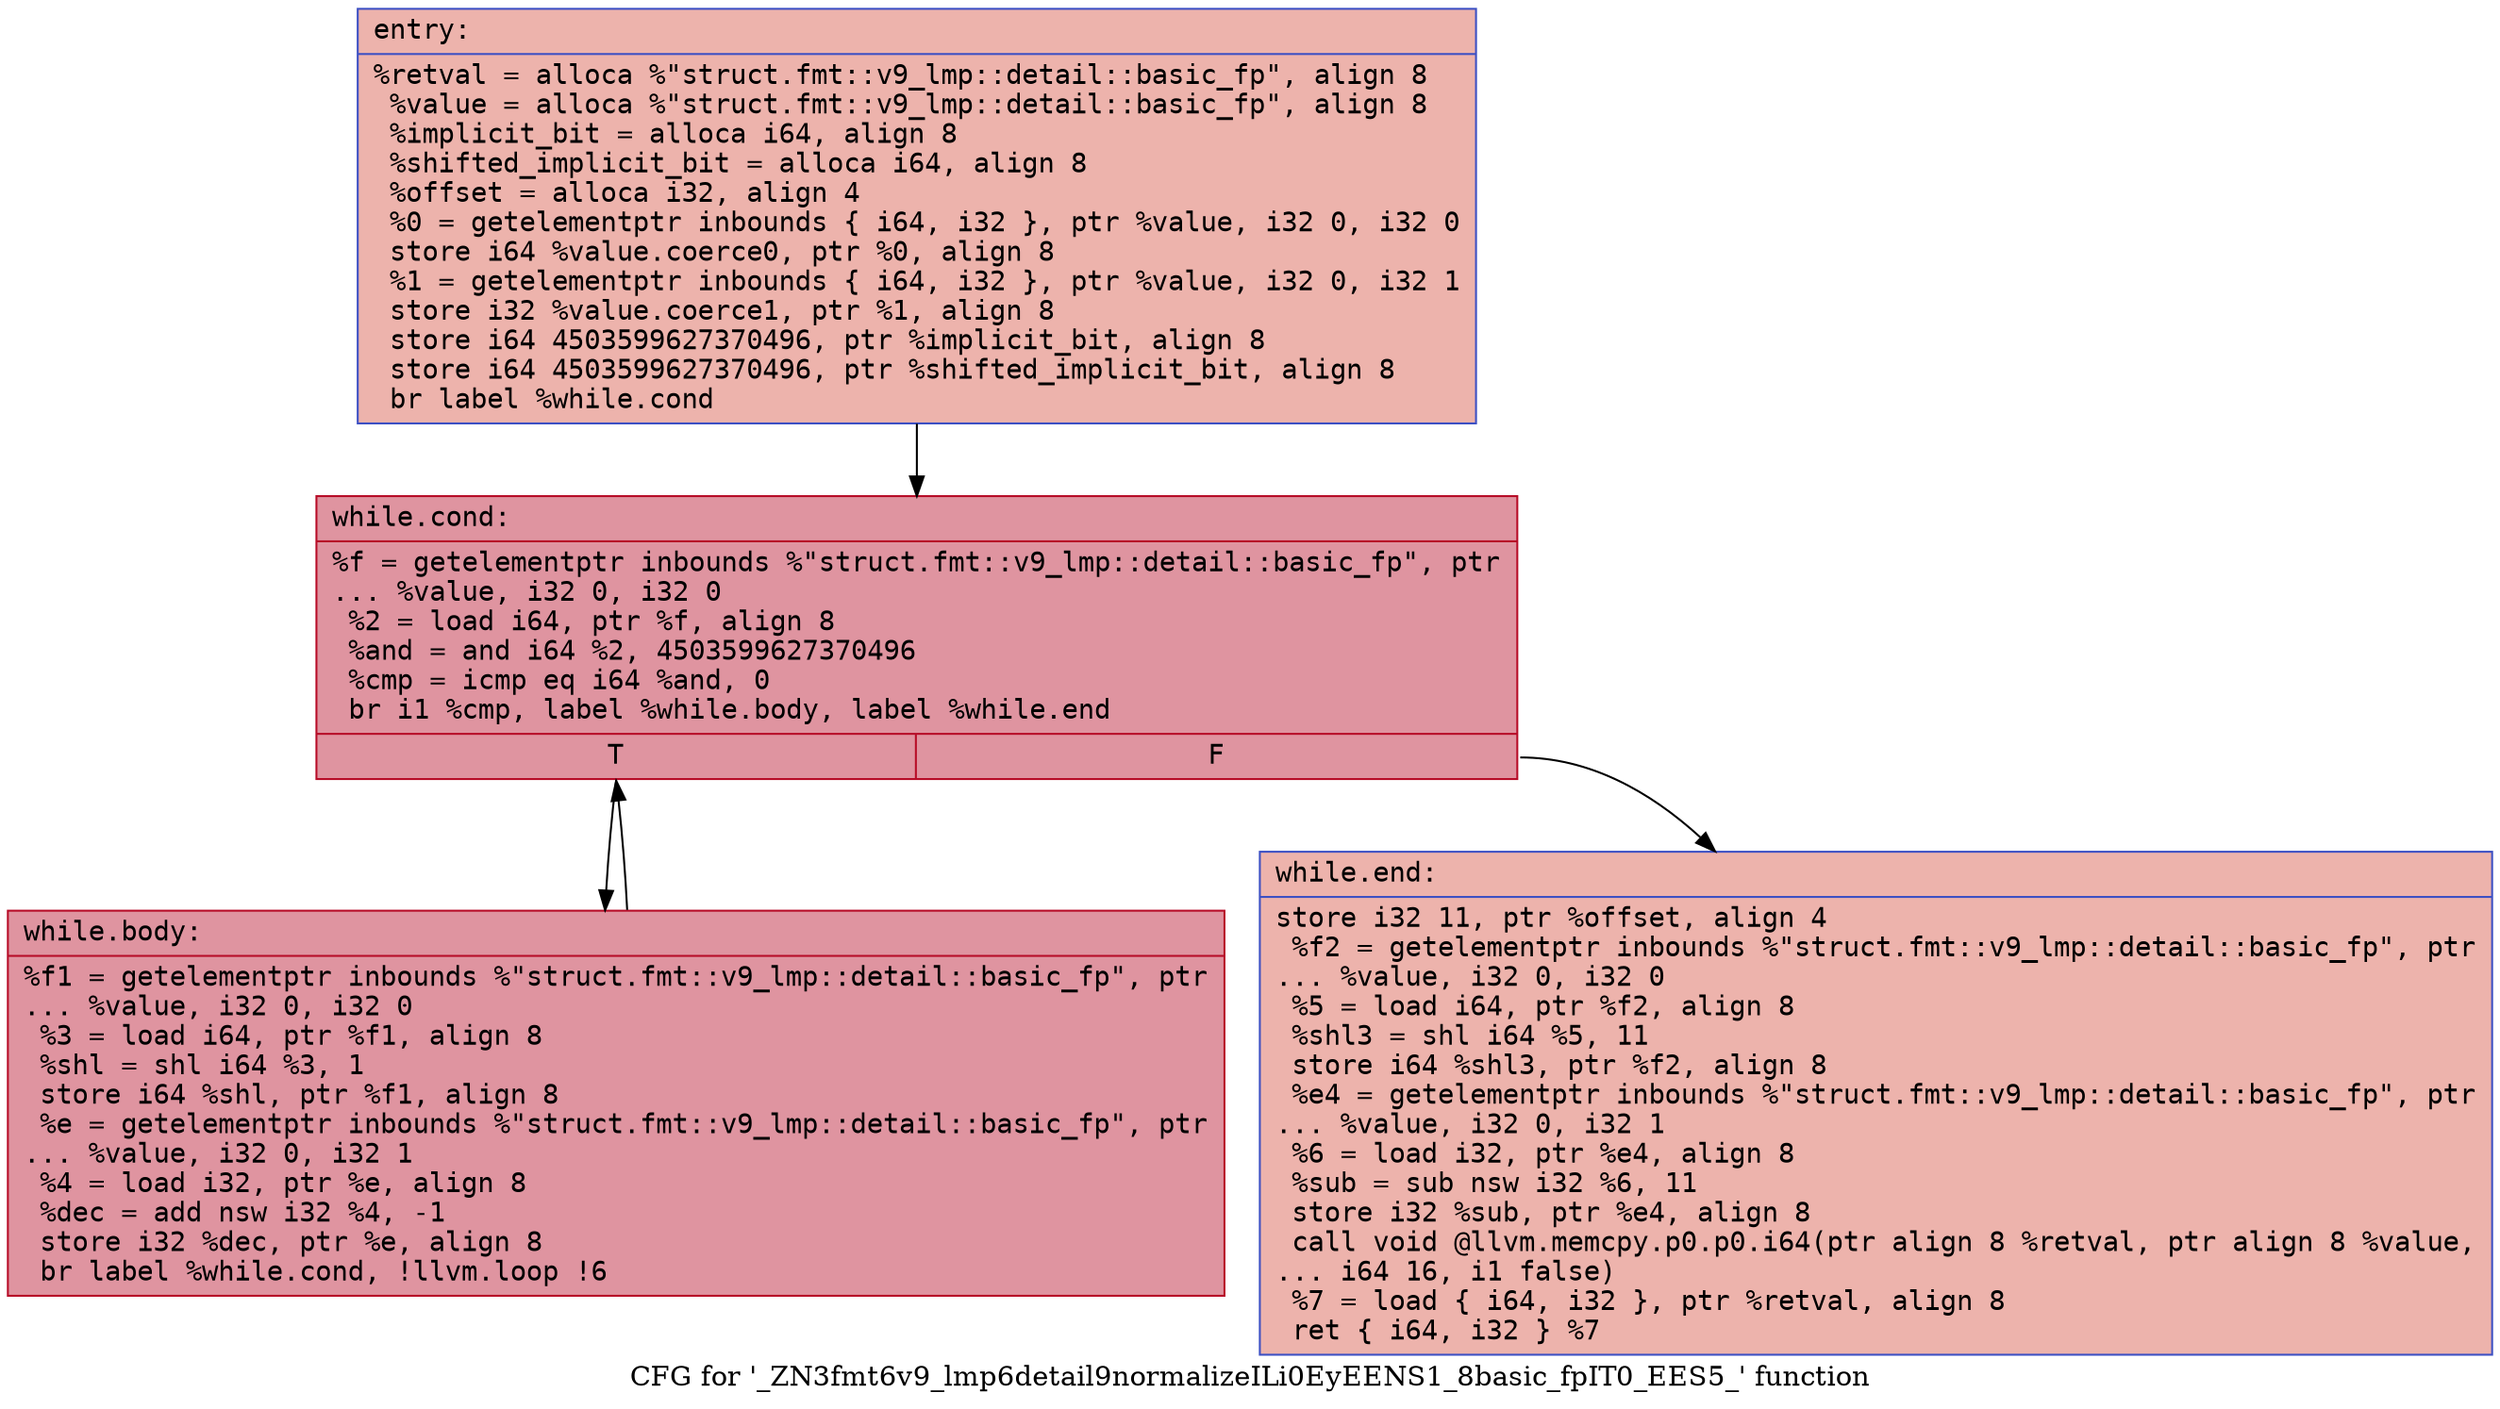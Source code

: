 digraph "CFG for '_ZN3fmt6v9_lmp6detail9normalizeILi0EyEENS1_8basic_fpIT0_EES5_' function" {
	label="CFG for '_ZN3fmt6v9_lmp6detail9normalizeILi0EyEENS1_8basic_fpIT0_EES5_' function";

	Node0x556bfebd3e20 [shape=record,color="#3d50c3ff", style=filled, fillcolor="#d6524470" fontname="Courier",label="{entry:\l|  %retval = alloca %\"struct.fmt::v9_lmp::detail::basic_fp\", align 8\l  %value = alloca %\"struct.fmt::v9_lmp::detail::basic_fp\", align 8\l  %implicit_bit = alloca i64, align 8\l  %shifted_implicit_bit = alloca i64, align 8\l  %offset = alloca i32, align 4\l  %0 = getelementptr inbounds \{ i64, i32 \}, ptr %value, i32 0, i32 0\l  store i64 %value.coerce0, ptr %0, align 8\l  %1 = getelementptr inbounds \{ i64, i32 \}, ptr %value, i32 0, i32 1\l  store i32 %value.coerce1, ptr %1, align 8\l  store i64 4503599627370496, ptr %implicit_bit, align 8\l  store i64 4503599627370496, ptr %shifted_implicit_bit, align 8\l  br label %while.cond\l}"];
	Node0x556bfebd3e20 -> Node0x556bfebd4540[tooltip="entry -> while.cond\nProbability 100.00%" ];
	Node0x556bfebd4540 [shape=record,color="#b70d28ff", style=filled, fillcolor="#b70d2870" fontname="Courier",label="{while.cond:\l|  %f = getelementptr inbounds %\"struct.fmt::v9_lmp::detail::basic_fp\", ptr\l... %value, i32 0, i32 0\l  %2 = load i64, ptr %f, align 8\l  %and = and i64 %2, 4503599627370496\l  %cmp = icmp eq i64 %and, 0\l  br i1 %cmp, label %while.body, label %while.end\l|{<s0>T|<s1>F}}"];
	Node0x556bfebd4540:s0 -> Node0x556bfebd5260[tooltip="while.cond -> while.body\nProbability 96.88%" ];
	Node0x556bfebd4540:s1 -> Node0x556bfebd5450[tooltip="while.cond -> while.end\nProbability 3.12%" ];
	Node0x556bfebd5260 [shape=record,color="#b70d28ff", style=filled, fillcolor="#b70d2870" fontname="Courier",label="{while.body:\l|  %f1 = getelementptr inbounds %\"struct.fmt::v9_lmp::detail::basic_fp\", ptr\l... %value, i32 0, i32 0\l  %3 = load i64, ptr %f1, align 8\l  %shl = shl i64 %3, 1\l  store i64 %shl, ptr %f1, align 8\l  %e = getelementptr inbounds %\"struct.fmt::v9_lmp::detail::basic_fp\", ptr\l... %value, i32 0, i32 1\l  %4 = load i32, ptr %e, align 8\l  %dec = add nsw i32 %4, -1\l  store i32 %dec, ptr %e, align 8\l  br label %while.cond, !llvm.loop !6\l}"];
	Node0x556bfebd5260 -> Node0x556bfebd4540[tooltip="while.body -> while.cond\nProbability 100.00%" ];
	Node0x556bfebd5450 [shape=record,color="#3d50c3ff", style=filled, fillcolor="#d6524470" fontname="Courier",label="{while.end:\l|  store i32 11, ptr %offset, align 4\l  %f2 = getelementptr inbounds %\"struct.fmt::v9_lmp::detail::basic_fp\", ptr\l... %value, i32 0, i32 0\l  %5 = load i64, ptr %f2, align 8\l  %shl3 = shl i64 %5, 11\l  store i64 %shl3, ptr %f2, align 8\l  %e4 = getelementptr inbounds %\"struct.fmt::v9_lmp::detail::basic_fp\", ptr\l... %value, i32 0, i32 1\l  %6 = load i32, ptr %e4, align 8\l  %sub = sub nsw i32 %6, 11\l  store i32 %sub, ptr %e4, align 8\l  call void @llvm.memcpy.p0.p0.i64(ptr align 8 %retval, ptr align 8 %value,\l... i64 16, i1 false)\l  %7 = load \{ i64, i32 \}, ptr %retval, align 8\l  ret \{ i64, i32 \} %7\l}"];
}
